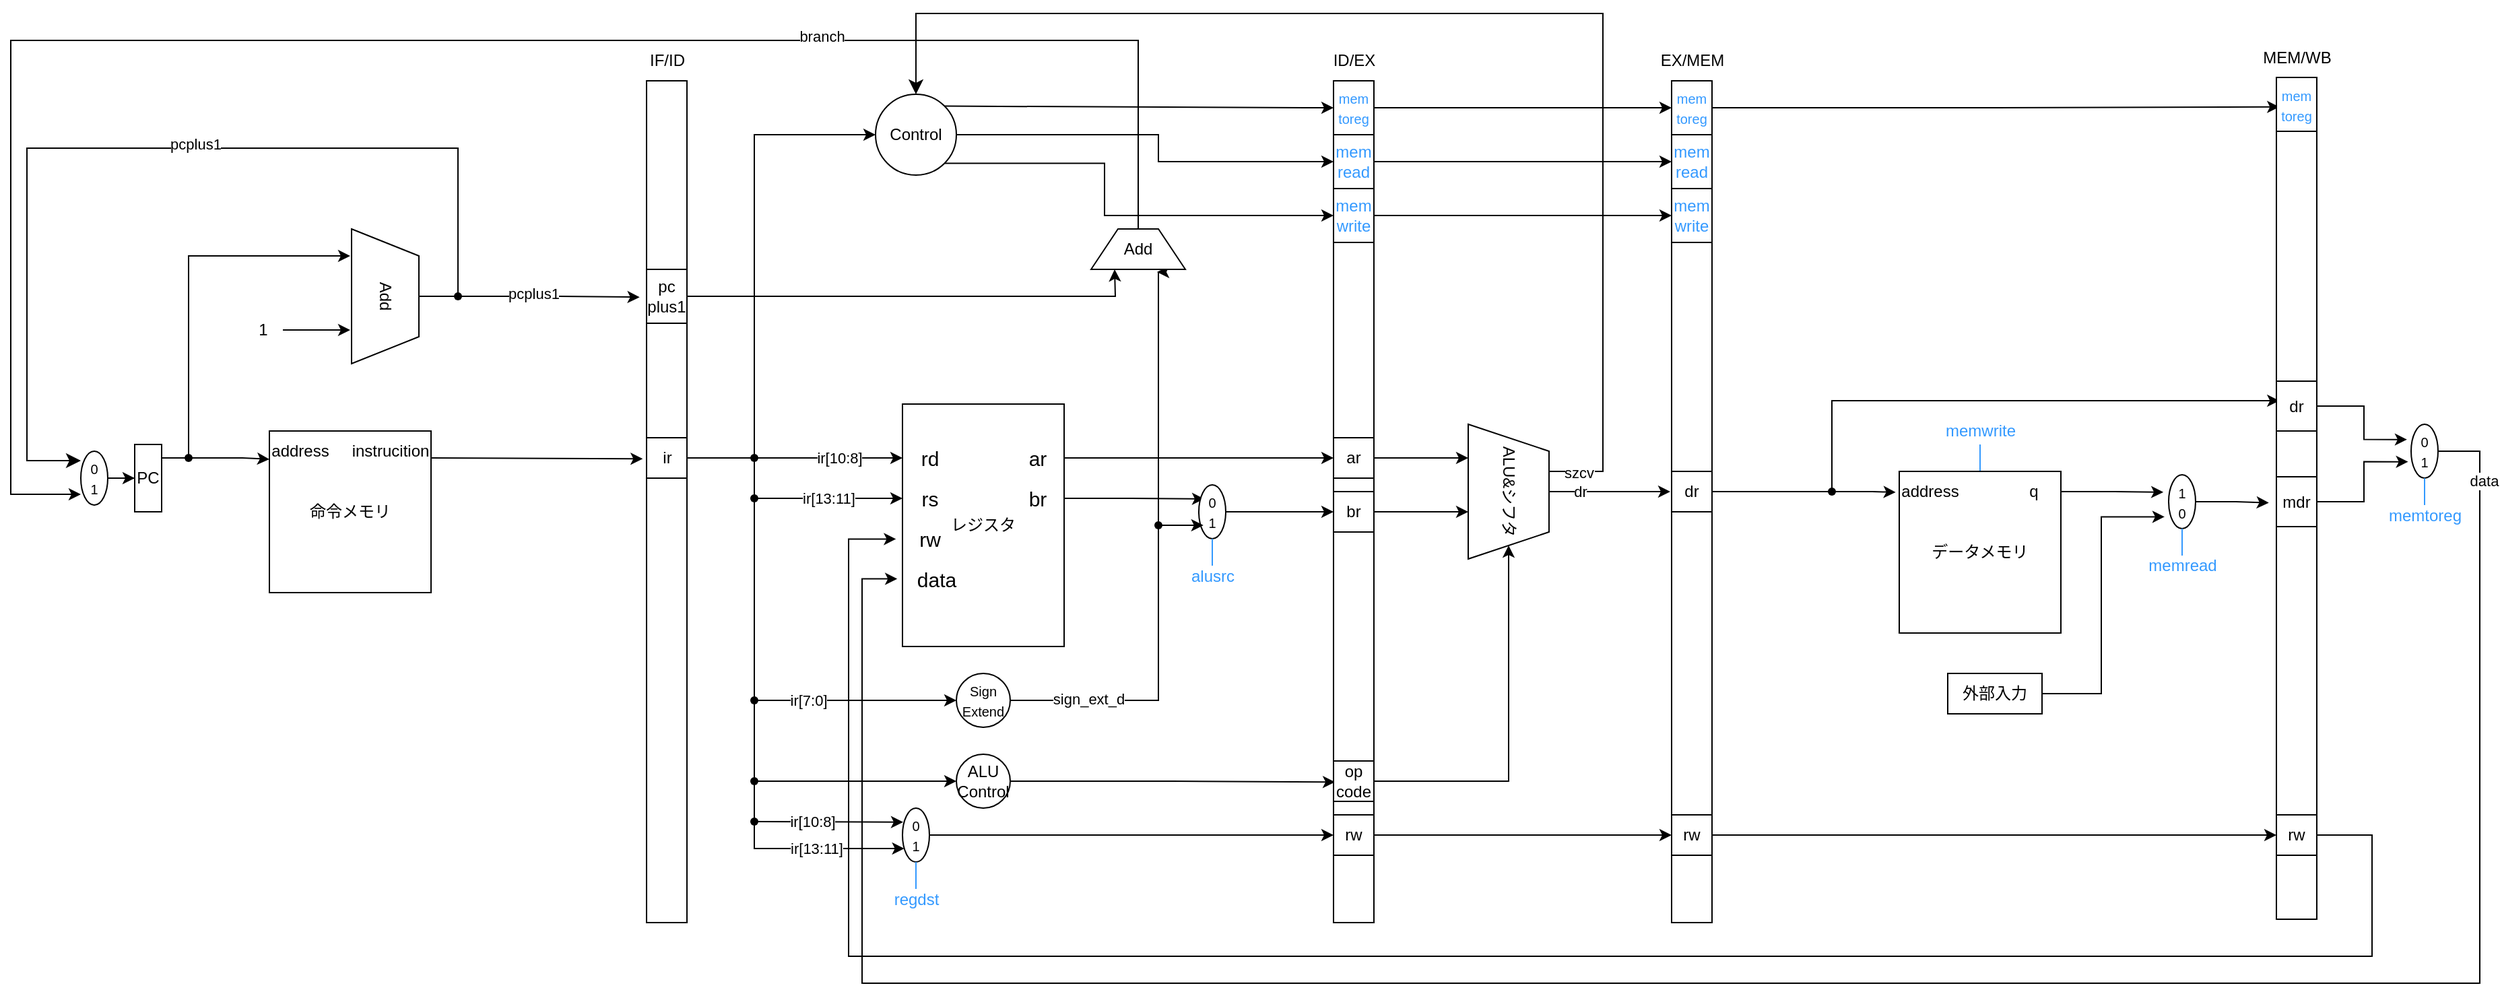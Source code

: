 <mxfile version="21.2.9" type="github">
  <diagram id="C5RBs43oDa-KdzZeNtuy" name="Page-1">
    <mxGraphModel dx="1590" dy="2101" grid="1" gridSize="10" guides="1" tooltips="1" connect="1" arrows="1" fold="1" page="1" pageScale="1" pageWidth="827" pageHeight="1169" math="0" shadow="0">
      <root>
        <mxCell id="WIyWlLk6GJQsqaUBKTNV-0" />
        <mxCell id="WIyWlLk6GJQsqaUBKTNV-1" parent="WIyWlLk6GJQsqaUBKTNV-0" />
        <mxCell id="vCDj5FPh0WnIYjuXSxBG-1" value="PC" style="rounded=0;whiteSpace=wrap;html=1;rotation=0;" vertex="1" parent="WIyWlLk6GJQsqaUBKTNV-1">
          <mxGeometry x="100" y="230" width="20" height="50" as="geometry" />
        </mxCell>
        <mxCell id="vCDj5FPh0WnIYjuXSxBG-2" value="命令メモリ" style="whiteSpace=wrap;html=1;aspect=fixed;" vertex="1" parent="WIyWlLk6GJQsqaUBKTNV-1">
          <mxGeometry x="200" y="220" width="120" height="120" as="geometry" />
        </mxCell>
        <mxCell id="vCDj5FPh0WnIYjuXSxBG-3" value="" style="endArrow=classic;html=1;rounded=0;entryX=0;entryY=0.175;entryDx=0;entryDy=0;entryPerimeter=0;" edge="1" parent="WIyWlLk6GJQsqaUBKTNV-1" source="vCDj5FPh0WnIYjuXSxBG-17" target="vCDj5FPh0WnIYjuXSxBG-2">
          <mxGeometry width="50" height="50" relative="1" as="geometry">
            <mxPoint x="120" y="240" as="sourcePoint" />
            <mxPoint x="170" y="190" as="targetPoint" />
            <Array as="points">
              <mxPoint x="150" y="240" />
              <mxPoint x="160" y="240" />
              <mxPoint x="180" y="240" />
            </Array>
          </mxGeometry>
        </mxCell>
        <mxCell id="vCDj5FPh0WnIYjuXSxBG-5" value="address" style="text;html=1;strokeColor=none;fillColor=none;align=center;verticalAlign=middle;whiteSpace=wrap;rounded=0;" vertex="1" parent="WIyWlLk6GJQsqaUBKTNV-1">
          <mxGeometry x="210" y="230" width="26" height="10" as="geometry" />
        </mxCell>
        <mxCell id="vCDj5FPh0WnIYjuXSxBG-7" value="instrucition" style="text;html=1;strokeColor=none;fillColor=none;align=center;verticalAlign=middle;whiteSpace=wrap;rounded=0;" vertex="1" parent="WIyWlLk6GJQsqaUBKTNV-1">
          <mxGeometry x="260" y="220" width="60" height="30" as="geometry" />
        </mxCell>
        <mxCell id="vCDj5FPh0WnIYjuXSxBG-8" value="" style="rounded=0;whiteSpace=wrap;html=1;" vertex="1" parent="WIyWlLk6GJQsqaUBKTNV-1">
          <mxGeometry x="480" y="-40" width="30" height="625" as="geometry" />
        </mxCell>
        <mxCell id="vCDj5FPh0WnIYjuXSxBG-9" value="" style="endArrow=classic;html=1;rounded=0;entryX=-0.095;entryY=0.449;entryDx=0;entryDy=0;entryPerimeter=0;" edge="1" parent="WIyWlLk6GJQsqaUBKTNV-1" target="vCDj5FPh0WnIYjuXSxBG-8">
          <mxGeometry width="50" height="50" relative="1" as="geometry">
            <mxPoint x="320" y="240" as="sourcePoint" />
            <mxPoint x="370" y="190" as="targetPoint" />
          </mxGeometry>
        </mxCell>
        <mxCell id="vCDj5FPh0WnIYjuXSxBG-32" style="edgeStyle=orthogonalEdgeStyle;rounded=0;orthogonalLoop=1;jettySize=auto;html=1;exitX=0.5;exitY=0;exitDx=0;exitDy=0;entryX=0.5;entryY=0.488;entryDx=0;entryDy=0;entryPerimeter=0;endArrow=none;endFill=0;" edge="1" parent="WIyWlLk6GJQsqaUBKTNV-1" source="vCDj5FPh0WnIYjuXSxBG-10" target="vCDj5FPh0WnIYjuXSxBG-31">
          <mxGeometry relative="1" as="geometry" />
        </mxCell>
        <mxCell id="vCDj5FPh0WnIYjuXSxBG-10" value="Add" style="shape=trapezoid;perimeter=trapezoidPerimeter;whiteSpace=wrap;html=1;fixedSize=1;rotation=90;" vertex="1" parent="WIyWlLk6GJQsqaUBKTNV-1">
          <mxGeometry x="236" y="95" width="100" height="50" as="geometry" />
        </mxCell>
        <mxCell id="vCDj5FPh0WnIYjuXSxBG-16" value="" style="endArrow=none;html=1;rounded=0;entryDx=0;entryDy=0;entryPerimeter=0;endFill=0;" edge="1" parent="WIyWlLk6GJQsqaUBKTNV-1" target="vCDj5FPh0WnIYjuXSxBG-17">
          <mxGeometry width="50" height="50" relative="1" as="geometry">
            <mxPoint x="120" y="240" as="sourcePoint" />
            <mxPoint x="200" y="241" as="targetPoint" />
            <Array as="points" />
          </mxGeometry>
        </mxCell>
        <mxCell id="vCDj5FPh0WnIYjuXSxBG-17" value="" style="shape=waypoint;sketch=0;fillStyle=solid;size=6;pointerEvents=1;points=[];fillColor=none;resizable=0;rotatable=0;perimeter=centerPerimeter;snapToPoint=1;" vertex="1" parent="WIyWlLk6GJQsqaUBKTNV-1">
          <mxGeometry x="130" y="230" width="20" height="20" as="geometry" />
        </mxCell>
        <mxCell id="vCDj5FPh0WnIYjuXSxBG-19" value="" style="endArrow=classic;html=1;rounded=0;" edge="1" parent="WIyWlLk6GJQsqaUBKTNV-1">
          <mxGeometry width="50" height="50" relative="1" as="geometry">
            <mxPoint x="140" y="240" as="sourcePoint" />
            <mxPoint x="260" y="90" as="targetPoint" />
            <Array as="points">
              <mxPoint x="140" y="90" />
            </Array>
          </mxGeometry>
        </mxCell>
        <mxCell id="vCDj5FPh0WnIYjuXSxBG-23" style="edgeStyle=orthogonalEdgeStyle;rounded=0;orthogonalLoop=1;jettySize=auto;html=1;" edge="1" parent="WIyWlLk6GJQsqaUBKTNV-1" source="vCDj5FPh0WnIYjuXSxBG-20">
          <mxGeometry relative="1" as="geometry">
            <mxPoint x="260" y="145" as="targetPoint" />
          </mxGeometry>
        </mxCell>
        <mxCell id="vCDj5FPh0WnIYjuXSxBG-20" value="1" style="text;html=1;align=center;verticalAlign=middle;resizable=0;points=[];autosize=1;strokeColor=none;fillColor=none;" vertex="1" parent="WIyWlLk6GJQsqaUBKTNV-1">
          <mxGeometry x="180" y="130" width="30" height="30" as="geometry" />
        </mxCell>
        <mxCell id="vCDj5FPh0WnIYjuXSxBG-24" value="IF/ID" style="text;html=1;align=center;verticalAlign=middle;resizable=0;points=[];autosize=1;strokeColor=none;fillColor=none;" vertex="1" parent="WIyWlLk6GJQsqaUBKTNV-1">
          <mxGeometry x="470" y="-70" width="50" height="30" as="geometry" />
        </mxCell>
        <mxCell id="vCDj5FPh0WnIYjuXSxBG-29" value="" style="edgeStyle=segmentEdgeStyle;endArrow=classic;html=1;curved=0;rounded=0;endSize=8;startSize=8;" edge="1" parent="WIyWlLk6GJQsqaUBKTNV-1" source="vCDj5FPh0WnIYjuXSxBG-31">
          <mxGeometry width="50" height="50" relative="1" as="geometry">
            <mxPoint x="310" y="120" as="sourcePoint" />
            <mxPoint x="60" y="242" as="targetPoint" />
            <Array as="points">
              <mxPoint x="340" y="10" />
              <mxPoint x="20" y="10" />
              <mxPoint x="20" y="242" />
            </Array>
          </mxGeometry>
        </mxCell>
        <mxCell id="vCDj5FPh0WnIYjuXSxBG-107" value="pcplus1" style="edgeLabel;html=1;align=center;verticalAlign=middle;resizable=0;points=[];" vertex="1" connectable="0" parent="vCDj5FPh0WnIYjuXSxBG-29">
          <mxGeometry x="-0.13" y="-3" relative="1" as="geometry">
            <mxPoint as="offset" />
          </mxGeometry>
        </mxCell>
        <mxCell id="vCDj5FPh0WnIYjuXSxBG-33" style="edgeStyle=orthogonalEdgeStyle;rounded=0;orthogonalLoop=1;jettySize=auto;html=1;entryX=-0.172;entryY=0.257;entryDx=0;entryDy=0;entryPerimeter=0;" edge="1" parent="WIyWlLk6GJQsqaUBKTNV-1" source="vCDj5FPh0WnIYjuXSxBG-31" target="vCDj5FPh0WnIYjuXSxBG-8">
          <mxGeometry relative="1" as="geometry" />
        </mxCell>
        <mxCell id="vCDj5FPh0WnIYjuXSxBG-171" value="pcplus1" style="edgeLabel;html=1;align=center;verticalAlign=middle;resizable=0;points=[];" vertex="1" connectable="0" parent="vCDj5FPh0WnIYjuXSxBG-33">
          <mxGeometry x="-0.173" y="2" relative="1" as="geometry">
            <mxPoint as="offset" />
          </mxGeometry>
        </mxCell>
        <mxCell id="vCDj5FPh0WnIYjuXSxBG-31" value="" style="shape=waypoint;sketch=0;fillStyle=solid;size=6;pointerEvents=1;points=[];fillColor=none;resizable=0;rotatable=0;perimeter=centerPerimeter;snapToPoint=1;" vertex="1" parent="WIyWlLk6GJQsqaUBKTNV-1">
          <mxGeometry x="330" y="110" width="20" height="20" as="geometry" />
        </mxCell>
        <mxCell id="vCDj5FPh0WnIYjuXSxBG-34" value="レジスタ" style="rounded=0;whiteSpace=wrap;html=1;" vertex="1" parent="WIyWlLk6GJQsqaUBKTNV-1">
          <mxGeometry x="670" y="200" width="120" height="180" as="geometry" />
        </mxCell>
        <mxCell id="vCDj5FPh0WnIYjuXSxBG-36" value="&lt;font style=&quot;font-size: 15px;&quot;&gt;rd&lt;/font&gt;" style="text;html=1;align=center;verticalAlign=middle;resizable=0;points=[];autosize=1;strokeColor=none;fillColor=none;" vertex="1" parent="WIyWlLk6GJQsqaUBKTNV-1">
          <mxGeometry x="670" y="225" width="40" height="30" as="geometry" />
        </mxCell>
        <mxCell id="vCDj5FPh0WnIYjuXSxBG-37" value="&lt;font style=&quot;font-size: 15px;&quot;&gt;rs&lt;/font&gt;" style="text;html=1;align=center;verticalAlign=middle;resizable=0;points=[];autosize=1;strokeColor=none;fillColor=none;" vertex="1" parent="WIyWlLk6GJQsqaUBKTNV-1">
          <mxGeometry x="670" y="255" width="40" height="30" as="geometry" />
        </mxCell>
        <mxCell id="vCDj5FPh0WnIYjuXSxBG-40" style="edgeStyle=orthogonalEdgeStyle;rounded=0;orthogonalLoop=1;jettySize=auto;html=1;entryX=1;entryY=0.448;entryDx=0;entryDy=0;entryPerimeter=0;endArrow=none;endFill=0;" edge="1" parent="WIyWlLk6GJQsqaUBKTNV-1" source="vCDj5FPh0WnIYjuXSxBG-38" target="vCDj5FPh0WnIYjuXSxBG-8">
          <mxGeometry relative="1" as="geometry" />
        </mxCell>
        <mxCell id="vCDj5FPh0WnIYjuXSxBG-42" style="edgeStyle=orthogonalEdgeStyle;rounded=0;orthogonalLoop=1;jettySize=auto;html=1;entryX=0;entryY=0.5;entryDx=0;entryDy=0;entryPerimeter=0;" edge="1" parent="WIyWlLk6GJQsqaUBKTNV-1" source="vCDj5FPh0WnIYjuXSxBG-38" target="vCDj5FPh0WnIYjuXSxBG-36">
          <mxGeometry relative="1" as="geometry" />
        </mxCell>
        <mxCell id="vCDj5FPh0WnIYjuXSxBG-61" value="ir[10:8]" style="edgeLabel;html=1;align=center;verticalAlign=middle;resizable=0;points=[];" vertex="1" connectable="0" parent="vCDj5FPh0WnIYjuXSxBG-42">
          <mxGeometry x="0.142" relative="1" as="geometry">
            <mxPoint as="offset" />
          </mxGeometry>
        </mxCell>
        <mxCell id="vCDj5FPh0WnIYjuXSxBG-47" style="edgeStyle=orthogonalEdgeStyle;rounded=0;orthogonalLoop=1;jettySize=auto;html=1;entryX=0.024;entryY=0.26;entryDx=0;entryDy=0;entryPerimeter=0;" edge="1" parent="WIyWlLk6GJQsqaUBKTNV-1" source="vCDj5FPh0WnIYjuXSxBG-49" target="vCDj5FPh0WnIYjuXSxBG-46">
          <mxGeometry relative="1" as="geometry">
            <mxPoint x="610" y="500" as="targetPoint" />
            <Array as="points">
              <mxPoint x="560" y="510" />
              <mxPoint x="610" y="510" />
            </Array>
          </mxGeometry>
        </mxCell>
        <mxCell id="vCDj5FPh0WnIYjuXSxBG-52" value="ir[10:8]" style="edgeLabel;html=1;align=center;verticalAlign=middle;resizable=0;points=[];" vertex="1" connectable="0" parent="vCDj5FPh0WnIYjuXSxBG-47">
          <mxGeometry x="-0.235" relative="1" as="geometry">
            <mxPoint as="offset" />
          </mxGeometry>
        </mxCell>
        <mxCell id="vCDj5FPh0WnIYjuXSxBG-98" style="edgeStyle=orthogonalEdgeStyle;rounded=0;orthogonalLoop=1;jettySize=auto;html=1;entryX=0;entryY=0.5;entryDx=0;entryDy=0;" edge="1" parent="WIyWlLk6GJQsqaUBKTNV-1" source="vCDj5FPh0WnIYjuXSxBG-38" target="vCDj5FPh0WnIYjuXSxBG-97">
          <mxGeometry relative="1" as="geometry">
            <mxPoint x="590" as="targetPoint" />
            <Array as="points">
              <mxPoint x="560" />
            </Array>
          </mxGeometry>
        </mxCell>
        <mxCell id="vCDj5FPh0WnIYjuXSxBG-38" value="" style="shape=waypoint;sketch=0;fillStyle=solid;size=6;pointerEvents=1;points=[];fillColor=none;resizable=0;rotatable=0;perimeter=centerPerimeter;snapToPoint=1;" vertex="1" parent="WIyWlLk6GJQsqaUBKTNV-1">
          <mxGeometry x="550" y="230" width="20" height="20" as="geometry" />
        </mxCell>
        <mxCell id="vCDj5FPh0WnIYjuXSxBG-41" value="&lt;font style=&quot;font-size: 15px;&quot;&gt;rw&lt;/font&gt;" style="text;html=1;align=center;verticalAlign=middle;resizable=0;points=[];autosize=1;strokeColor=none;fillColor=none;" vertex="1" parent="WIyWlLk6GJQsqaUBKTNV-1">
          <mxGeometry x="670" y="285" width="40" height="30" as="geometry" />
        </mxCell>
        <mxCell id="vCDj5FPh0WnIYjuXSxBG-43" value="&lt;font style=&quot;font-size: 15px;&quot;&gt;data&lt;/font&gt;" style="text;html=1;align=center;verticalAlign=middle;resizable=0;points=[];autosize=1;strokeColor=none;fillColor=none;" vertex="1" parent="WIyWlLk6GJQsqaUBKTNV-1">
          <mxGeometry x="670" y="315" width="50" height="30" as="geometry" />
        </mxCell>
        <mxCell id="vCDj5FPh0WnIYjuXSxBG-77" style="edgeStyle=orthogonalEdgeStyle;rounded=0;orthogonalLoop=1;jettySize=auto;html=1;" edge="1" parent="WIyWlLk6GJQsqaUBKTNV-1" source="vCDj5FPh0WnIYjuXSxBG-80">
          <mxGeometry relative="1" as="geometry">
            <mxPoint x="859" y="102" as="targetPoint" />
            <Array as="points">
              <mxPoint x="860" y="102" />
            </Array>
          </mxGeometry>
        </mxCell>
        <mxCell id="vCDj5FPh0WnIYjuXSxBG-44" value="&lt;font style=&quot;font-size: 10px;&quot;&gt;Sign&lt;br&gt;Extend&lt;/font&gt;" style="ellipse;whiteSpace=wrap;html=1;aspect=fixed;" vertex="1" parent="WIyWlLk6GJQsqaUBKTNV-1">
          <mxGeometry x="710" y="400" width="40" height="40" as="geometry" />
        </mxCell>
        <mxCell id="vCDj5FPh0WnIYjuXSxBG-86" style="edgeStyle=orthogonalEdgeStyle;rounded=0;orthogonalLoop=1;jettySize=auto;html=1;entryX=0.035;entryY=0.833;entryDx=0;entryDy=0;entryPerimeter=0;" edge="1" parent="WIyWlLk6GJQsqaUBKTNV-1" source="vCDj5FPh0WnIYjuXSxBG-45" target="vCDj5FPh0WnIYjuXSxBG-62">
          <mxGeometry relative="1" as="geometry" />
        </mxCell>
        <mxCell id="vCDj5FPh0WnIYjuXSxBG-45" value="ALU&lt;br&gt;Control" style="ellipse;whiteSpace=wrap;html=1;aspect=fixed;" vertex="1" parent="WIyWlLk6GJQsqaUBKTNV-1">
          <mxGeometry x="710" y="460" width="40" height="40" as="geometry" />
        </mxCell>
        <mxCell id="vCDj5FPh0WnIYjuXSxBG-109" style="edgeStyle=orthogonalEdgeStyle;rounded=0;orthogonalLoop=1;jettySize=auto;html=1;entryX=0;entryY=0.896;entryDx=0;entryDy=0;entryPerimeter=0;" edge="1" parent="WIyWlLk6GJQsqaUBKTNV-1" source="vCDj5FPh0WnIYjuXSxBG-46" target="vCDj5FPh0WnIYjuXSxBG-62">
          <mxGeometry relative="1" as="geometry" />
        </mxCell>
        <mxCell id="vCDj5FPh0WnIYjuXSxBG-46" value="&lt;font size=&quot;1&quot;&gt;0&lt;br&gt;1&lt;br&gt;&lt;/font&gt;" style="ellipse;whiteSpace=wrap;html=1;" vertex="1" parent="WIyWlLk6GJQsqaUBKTNV-1">
          <mxGeometry x="670" y="500" width="20" height="40" as="geometry" />
        </mxCell>
        <mxCell id="vCDj5FPh0WnIYjuXSxBG-48" value="" style="edgeStyle=orthogonalEdgeStyle;rounded=0;orthogonalLoop=1;jettySize=auto;html=1;entryDx=0;entryDy=0;entryPerimeter=0;endArrow=none;endFill=0;" edge="1" parent="WIyWlLk6GJQsqaUBKTNV-1" source="vCDj5FPh0WnIYjuXSxBG-38" target="vCDj5FPh0WnIYjuXSxBG-49">
          <mxGeometry relative="1" as="geometry">
            <mxPoint x="670" y="510" as="targetPoint" />
            <mxPoint x="560" y="240" as="sourcePoint" />
            <Array as="points" />
          </mxGeometry>
        </mxCell>
        <mxCell id="vCDj5FPh0WnIYjuXSxBG-50" value="ir[13:11]" style="edgeStyle=orthogonalEdgeStyle;rounded=0;orthogonalLoop=1;jettySize=auto;html=1;" edge="1" parent="WIyWlLk6GJQsqaUBKTNV-1" source="vCDj5FPh0WnIYjuXSxBG-49" target="vCDj5FPh0WnIYjuXSxBG-46">
          <mxGeometry relative="1" as="geometry">
            <mxPoint x="640" y="530" as="targetPoint" />
            <Array as="points">
              <mxPoint x="560" y="530" />
            </Array>
          </mxGeometry>
        </mxCell>
        <mxCell id="vCDj5FPh0WnIYjuXSxBG-49" value="" style="shape=waypoint;sketch=0;fillStyle=solid;size=6;pointerEvents=1;points=[];fillColor=none;resizable=0;rotatable=0;perimeter=centerPerimeter;snapToPoint=1;" vertex="1" parent="WIyWlLk6GJQsqaUBKTNV-1">
          <mxGeometry x="550" y="500" width="20" height="20" as="geometry" />
        </mxCell>
        <mxCell id="vCDj5FPh0WnIYjuXSxBG-55" style="edgeStyle=orthogonalEdgeStyle;rounded=0;orthogonalLoop=1;jettySize=auto;html=1;entryX=0;entryY=0.5;entryDx=0;entryDy=0;" edge="1" parent="WIyWlLk6GJQsqaUBKTNV-1" source="vCDj5FPh0WnIYjuXSxBG-54" target="vCDj5FPh0WnIYjuXSxBG-45">
          <mxGeometry relative="1" as="geometry" />
        </mxCell>
        <mxCell id="vCDj5FPh0WnIYjuXSxBG-54" value="" style="shape=waypoint;sketch=0;fillStyle=solid;size=6;pointerEvents=1;points=[];fillColor=none;resizable=0;rotatable=0;perimeter=centerPerimeter;snapToPoint=1;" vertex="1" parent="WIyWlLk6GJQsqaUBKTNV-1">
          <mxGeometry x="550" y="470" width="20" height="20" as="geometry" />
        </mxCell>
        <mxCell id="vCDj5FPh0WnIYjuXSxBG-57" style="edgeStyle=orthogonalEdgeStyle;rounded=0;orthogonalLoop=1;jettySize=auto;html=1;entryX=0;entryY=0.5;entryDx=0;entryDy=0;" edge="1" parent="WIyWlLk6GJQsqaUBKTNV-1" source="vCDj5FPh0WnIYjuXSxBG-56" target="vCDj5FPh0WnIYjuXSxBG-44">
          <mxGeometry relative="1" as="geometry" />
        </mxCell>
        <mxCell id="vCDj5FPh0WnIYjuXSxBG-58" value="ir[7:0]" style="edgeLabel;html=1;align=center;verticalAlign=middle;resizable=0;points=[];" vertex="1" connectable="0" parent="vCDj5FPh0WnIYjuXSxBG-57">
          <mxGeometry x="0.081" relative="1" as="geometry">
            <mxPoint x="-41" as="offset" />
          </mxGeometry>
        </mxCell>
        <mxCell id="vCDj5FPh0WnIYjuXSxBG-56" value="" style="shape=waypoint;sketch=0;fillStyle=solid;size=6;pointerEvents=1;points=[];fillColor=none;resizable=0;rotatable=0;perimeter=centerPerimeter;snapToPoint=1;" vertex="1" parent="WIyWlLk6GJQsqaUBKTNV-1">
          <mxGeometry x="550" y="410" width="20" height="20" as="geometry" />
        </mxCell>
        <mxCell id="vCDj5FPh0WnIYjuXSxBG-60" value="ir[13:11]" style="edgeStyle=orthogonalEdgeStyle;rounded=0;orthogonalLoop=1;jettySize=auto;html=1;entryX=0;entryY=0.5;entryDx=0;entryDy=0;entryPerimeter=0;" edge="1" parent="WIyWlLk6GJQsqaUBKTNV-1" source="vCDj5FPh0WnIYjuXSxBG-59" target="vCDj5FPh0WnIYjuXSxBG-37">
          <mxGeometry relative="1" as="geometry" />
        </mxCell>
        <mxCell id="vCDj5FPh0WnIYjuXSxBG-59" value="" style="shape=waypoint;sketch=0;fillStyle=solid;size=6;pointerEvents=1;points=[];fillColor=none;resizable=0;rotatable=0;perimeter=centerPerimeter;snapToPoint=1;" vertex="1" parent="WIyWlLk6GJQsqaUBKTNV-1">
          <mxGeometry x="550" y="260" width="20" height="20" as="geometry" />
        </mxCell>
        <mxCell id="vCDj5FPh0WnIYjuXSxBG-62" value="" style="rounded=0;whiteSpace=wrap;html=1;" vertex="1" parent="WIyWlLk6GJQsqaUBKTNV-1">
          <mxGeometry x="990" y="-40" width="30" height="625" as="geometry" />
        </mxCell>
        <mxCell id="vCDj5FPh0WnIYjuXSxBG-65" style="edgeStyle=orthogonalEdgeStyle;rounded=0;orthogonalLoop=1;jettySize=auto;html=1;entryX=0;entryY=0.448;entryDx=0;entryDy=0;entryPerimeter=0;" edge="1" parent="WIyWlLk6GJQsqaUBKTNV-1" source="vCDj5FPh0WnIYjuXSxBG-63" target="vCDj5FPh0WnIYjuXSxBG-62">
          <mxGeometry relative="1" as="geometry" />
        </mxCell>
        <mxCell id="vCDj5FPh0WnIYjuXSxBG-63" value="&lt;font style=&quot;font-size: 15px;&quot;&gt;ar&lt;/font&gt;" style="text;html=1;align=center;verticalAlign=middle;resizable=0;points=[];autosize=1;strokeColor=none;fillColor=none;" vertex="1" parent="WIyWlLk6GJQsqaUBKTNV-1">
          <mxGeometry x="750" y="225" width="40" height="30" as="geometry" />
        </mxCell>
        <mxCell id="vCDj5FPh0WnIYjuXSxBG-67" style="edgeStyle=orthogonalEdgeStyle;rounded=0;orthogonalLoop=1;jettySize=auto;html=1;entryX=0.2;entryY=0.26;entryDx=0;entryDy=0;entryPerimeter=0;" edge="1" parent="WIyWlLk6GJQsqaUBKTNV-1" source="vCDj5FPh0WnIYjuXSxBG-64" target="vCDj5FPh0WnIYjuXSxBG-66">
          <mxGeometry relative="1" as="geometry" />
        </mxCell>
        <mxCell id="vCDj5FPh0WnIYjuXSxBG-64" value="&lt;font style=&quot;font-size: 15px;&quot;&gt;br&lt;/font&gt;" style="text;html=1;align=center;verticalAlign=middle;resizable=0;points=[];autosize=1;strokeColor=none;fillColor=none;" vertex="1" parent="WIyWlLk6GJQsqaUBKTNV-1">
          <mxGeometry x="750" y="255" width="40" height="30" as="geometry" />
        </mxCell>
        <mxCell id="vCDj5FPh0WnIYjuXSxBG-89" style="edgeStyle=orthogonalEdgeStyle;rounded=0;orthogonalLoop=1;jettySize=auto;html=1;entryX=0;entryY=0.512;entryDx=0;entryDy=0;entryPerimeter=0;" edge="1" parent="WIyWlLk6GJQsqaUBKTNV-1" source="vCDj5FPh0WnIYjuXSxBG-66" target="vCDj5FPh0WnIYjuXSxBG-62">
          <mxGeometry relative="1" as="geometry" />
        </mxCell>
        <mxCell id="vCDj5FPh0WnIYjuXSxBG-66" value="&lt;font size=&quot;1&quot;&gt;0&lt;br&gt;1&lt;br&gt;&lt;/font&gt;" style="ellipse;whiteSpace=wrap;html=1;" vertex="1" parent="WIyWlLk6GJQsqaUBKTNV-1">
          <mxGeometry x="890" y="260" width="20" height="40" as="geometry" />
        </mxCell>
        <mxCell id="vCDj5FPh0WnIYjuXSxBG-103" style="edgeStyle=orthogonalEdgeStyle;rounded=0;orthogonalLoop=1;jettySize=auto;html=1;exitX=0.5;exitY=0;exitDx=0;exitDy=0;" edge="1" parent="WIyWlLk6GJQsqaUBKTNV-1" source="vCDj5FPh0WnIYjuXSxBG-69">
          <mxGeometry relative="1" as="geometry">
            <mxPoint x="60" y="267" as="targetPoint" />
            <Array as="points">
              <mxPoint x="845" y="-70" />
              <mxPoint x="8" y="-70" />
              <mxPoint x="8" y="267" />
            </Array>
          </mxGeometry>
        </mxCell>
        <mxCell id="vCDj5FPh0WnIYjuXSxBG-108" value="branch" style="edgeLabel;html=1;align=center;verticalAlign=middle;resizable=0;points=[];" vertex="1" connectable="0" parent="vCDj5FPh0WnIYjuXSxBG-103">
          <mxGeometry x="-0.556" y="-3" relative="1" as="geometry">
            <mxPoint x="-72" as="offset" />
          </mxGeometry>
        </mxCell>
        <mxCell id="vCDj5FPh0WnIYjuXSxBG-69" value="Add" style="shape=trapezoid;perimeter=trapezoidPerimeter;whiteSpace=wrap;html=1;fixedSize=1;" vertex="1" parent="WIyWlLk6GJQsqaUBKTNV-1">
          <mxGeometry x="810" y="70" width="70" height="30" as="geometry" />
        </mxCell>
        <mxCell id="vCDj5FPh0WnIYjuXSxBG-79" value="" style="edgeStyle=orthogonalEdgeStyle;rounded=0;orthogonalLoop=1;jettySize=auto;html=1;entryDx=0;entryDy=0;entryPerimeter=0;endArrow=none;endFill=0;" edge="1" parent="WIyWlLk6GJQsqaUBKTNV-1" source="vCDj5FPh0WnIYjuXSxBG-44" target="vCDj5FPh0WnIYjuXSxBG-80">
          <mxGeometry relative="1" as="geometry">
            <mxPoint x="750" y="420" as="sourcePoint" />
            <mxPoint x="859" y="102" as="targetPoint" />
          </mxGeometry>
        </mxCell>
        <mxCell id="vCDj5FPh0WnIYjuXSxBG-83" value="sign_ext_d" style="edgeLabel;html=1;align=center;verticalAlign=middle;resizable=0;points=[];" vertex="1" connectable="0" parent="vCDj5FPh0WnIYjuXSxBG-79">
          <mxGeometry x="-0.521" y="1" relative="1" as="geometry">
            <mxPoint as="offset" />
          </mxGeometry>
        </mxCell>
        <mxCell id="vCDj5FPh0WnIYjuXSxBG-81" style="edgeStyle=orthogonalEdgeStyle;rounded=0;orthogonalLoop=1;jettySize=auto;html=1;entryX=0.171;entryY=0.731;entryDx=0;entryDy=0;entryPerimeter=0;" edge="1" parent="WIyWlLk6GJQsqaUBKTNV-1" source="vCDj5FPh0WnIYjuXSxBG-80" target="vCDj5FPh0WnIYjuXSxBG-66">
          <mxGeometry relative="1" as="geometry" />
        </mxCell>
        <mxCell id="vCDj5FPh0WnIYjuXSxBG-80" value="" style="shape=waypoint;sketch=0;fillStyle=solid;size=6;pointerEvents=1;points=[];fillColor=none;resizable=0;rotatable=0;perimeter=centerPerimeter;snapToPoint=1;" vertex="1" parent="WIyWlLk6GJQsqaUBKTNV-1">
          <mxGeometry x="850" y="280" width="20" height="20" as="geometry" />
        </mxCell>
        <mxCell id="vCDj5FPh0WnIYjuXSxBG-82" value="" style="endArrow=classic;html=1;rounded=0;entryX=0.25;entryY=1;entryDx=0;entryDy=0;" edge="1" parent="WIyWlLk6GJQsqaUBKTNV-1" target="vCDj5FPh0WnIYjuXSxBG-69">
          <mxGeometry width="50" height="50" relative="1" as="geometry">
            <mxPoint x="510" y="120" as="sourcePoint" />
            <mxPoint x="820" y="120" as="targetPoint" />
            <Array as="points">
              <mxPoint x="828" y="120" />
            </Array>
          </mxGeometry>
        </mxCell>
        <mxCell id="vCDj5FPh0WnIYjuXSxBG-85" value="ir" style="text;html=1;align=center;verticalAlign=middle;resizable=0;points=[];autosize=1;strokeColor=default;fillColor=none;" vertex="1" parent="WIyWlLk6GJQsqaUBKTNV-1">
          <mxGeometry x="480" y="225" width="30" height="30" as="geometry" />
        </mxCell>
        <mxCell id="vCDj5FPh0WnIYjuXSxBG-124" style="edgeStyle=orthogonalEdgeStyle;rounded=0;orthogonalLoop=1;jettySize=auto;html=1;entryX=0.25;entryY=1;entryDx=0;entryDy=0;" edge="1" parent="WIyWlLk6GJQsqaUBKTNV-1" source="vCDj5FPh0WnIYjuXSxBG-90" target="vCDj5FPh0WnIYjuXSxBG-120">
          <mxGeometry relative="1" as="geometry" />
        </mxCell>
        <mxCell id="vCDj5FPh0WnIYjuXSxBG-90" value="ar" style="text;strokeColor=default;align=center;fillColor=none;html=1;verticalAlign=middle;whiteSpace=wrap;rounded=0;" vertex="1" parent="WIyWlLk6GJQsqaUBKTNV-1">
          <mxGeometry x="990" y="225" width="30" height="30" as="geometry" />
        </mxCell>
        <mxCell id="vCDj5FPh0WnIYjuXSxBG-128" style="edgeStyle=orthogonalEdgeStyle;rounded=0;orthogonalLoop=1;jettySize=auto;html=1;entryX=1;entryY=0.5;entryDx=0;entryDy=0;" edge="1" parent="WIyWlLk6GJQsqaUBKTNV-1" source="vCDj5FPh0WnIYjuXSxBG-92" target="vCDj5FPh0WnIYjuXSxBG-120">
          <mxGeometry relative="1" as="geometry" />
        </mxCell>
        <mxCell id="vCDj5FPh0WnIYjuXSxBG-92" value="op&lt;br&gt;code" style="text;strokeColor=default;align=center;fillColor=none;html=1;verticalAlign=middle;whiteSpace=wrap;rounded=0;" vertex="1" parent="WIyWlLk6GJQsqaUBKTNV-1">
          <mxGeometry x="990" y="465" width="30" height="30" as="geometry" />
        </mxCell>
        <mxCell id="vCDj5FPh0WnIYjuXSxBG-125" style="edgeStyle=orthogonalEdgeStyle;rounded=0;orthogonalLoop=1;jettySize=auto;html=1;entryX=0.65;entryY=1;entryDx=0;entryDy=0;entryPerimeter=0;" edge="1" parent="WIyWlLk6GJQsqaUBKTNV-1" source="vCDj5FPh0WnIYjuXSxBG-93" target="vCDj5FPh0WnIYjuXSxBG-120">
          <mxGeometry relative="1" as="geometry" />
        </mxCell>
        <mxCell id="vCDj5FPh0WnIYjuXSxBG-93" value="br" style="text;strokeColor=default;align=center;fillColor=none;html=1;verticalAlign=middle;whiteSpace=wrap;rounded=0;" vertex="1" parent="WIyWlLk6GJQsqaUBKTNV-1">
          <mxGeometry x="990" y="265" width="30" height="30" as="geometry" />
        </mxCell>
        <mxCell id="vCDj5FPh0WnIYjuXSxBG-156" style="edgeStyle=orthogonalEdgeStyle;rounded=0;orthogonalLoop=1;jettySize=auto;html=1;entryX=0;entryY=0.5;entryDx=0;entryDy=0;" edge="1" parent="WIyWlLk6GJQsqaUBKTNV-1" source="vCDj5FPh0WnIYjuXSxBG-94" target="vCDj5FPh0WnIYjuXSxBG-116">
          <mxGeometry relative="1" as="geometry" />
        </mxCell>
        <mxCell id="vCDj5FPh0WnIYjuXSxBG-94" value="&lt;font style=&quot;font-size: 10px;&quot; color=&quot;#3399ff&quot;&gt;mem&lt;br&gt;toreg&lt;/font&gt;" style="text;strokeColor=default;align=center;fillColor=none;html=1;verticalAlign=middle;whiteSpace=wrap;rounded=0;" vertex="1" parent="WIyWlLk6GJQsqaUBKTNV-1">
          <mxGeometry x="990" y="-40" width="30" height="40" as="geometry" />
        </mxCell>
        <mxCell id="vCDj5FPh0WnIYjuXSxBG-155" style="edgeStyle=orthogonalEdgeStyle;rounded=0;orthogonalLoop=1;jettySize=auto;html=1;entryX=0;entryY=0.5;entryDx=0;entryDy=0;" edge="1" parent="WIyWlLk6GJQsqaUBKTNV-1" source="vCDj5FPh0WnIYjuXSxBG-95" target="vCDj5FPh0WnIYjuXSxBG-117">
          <mxGeometry relative="1" as="geometry" />
        </mxCell>
        <mxCell id="vCDj5FPh0WnIYjuXSxBG-95" value="&lt;font color=&quot;#3399ff&quot;&gt;mem&lt;br&gt;read&lt;br&gt;&lt;/font&gt;" style="text;strokeColor=default;align=center;fillColor=none;html=1;verticalAlign=middle;whiteSpace=wrap;rounded=0;" vertex="1" parent="WIyWlLk6GJQsqaUBKTNV-1">
          <mxGeometry x="990" width="30" height="40" as="geometry" />
        </mxCell>
        <mxCell id="vCDj5FPh0WnIYjuXSxBG-154" style="edgeStyle=orthogonalEdgeStyle;rounded=0;orthogonalLoop=1;jettySize=auto;html=1;entryX=0;entryY=0.5;entryDx=0;entryDy=0;" edge="1" parent="WIyWlLk6GJQsqaUBKTNV-1" source="vCDj5FPh0WnIYjuXSxBG-96" target="vCDj5FPh0WnIYjuXSxBG-118">
          <mxGeometry relative="1" as="geometry" />
        </mxCell>
        <mxCell id="vCDj5FPh0WnIYjuXSxBG-96" value="&lt;font color=&quot;#3399ff&quot;&gt;mem&lt;br&gt;write&lt;br&gt;&lt;/font&gt;" style="text;strokeColor=default;align=center;fillColor=none;html=1;verticalAlign=middle;whiteSpace=wrap;rounded=0;" vertex="1" parent="WIyWlLk6GJQsqaUBKTNV-1">
          <mxGeometry x="990" y="40" width="30" height="40" as="geometry" />
        </mxCell>
        <mxCell id="vCDj5FPh0WnIYjuXSxBG-101" style="edgeStyle=orthogonalEdgeStyle;rounded=0;orthogonalLoop=1;jettySize=auto;html=1;exitX=1;exitY=0.5;exitDx=0;exitDy=0;entryX=0;entryY=0.5;entryDx=0;entryDy=0;" edge="1" parent="WIyWlLk6GJQsqaUBKTNV-1" source="vCDj5FPh0WnIYjuXSxBG-97" target="vCDj5FPh0WnIYjuXSxBG-95">
          <mxGeometry relative="1" as="geometry">
            <Array as="points">
              <mxPoint x="860" />
              <mxPoint x="860" y="20" />
            </Array>
          </mxGeometry>
        </mxCell>
        <mxCell id="vCDj5FPh0WnIYjuXSxBG-102" style="edgeStyle=orthogonalEdgeStyle;rounded=0;orthogonalLoop=1;jettySize=auto;html=1;exitX=1;exitY=1;exitDx=0;exitDy=0;entryX=0;entryY=0.5;entryDx=0;entryDy=0;" edge="1" parent="WIyWlLk6GJQsqaUBKTNV-1" source="vCDj5FPh0WnIYjuXSxBG-97" target="vCDj5FPh0WnIYjuXSxBG-96">
          <mxGeometry relative="1" as="geometry">
            <Array as="points">
              <mxPoint x="820" y="21" />
              <mxPoint x="820" y="60" />
            </Array>
          </mxGeometry>
        </mxCell>
        <mxCell id="vCDj5FPh0WnIYjuXSxBG-97" value="Control" style="ellipse;whiteSpace=wrap;html=1;aspect=fixed;" vertex="1" parent="WIyWlLk6GJQsqaUBKTNV-1">
          <mxGeometry x="650" y="-30" width="60" height="60" as="geometry" />
        </mxCell>
        <mxCell id="vCDj5FPh0WnIYjuXSxBG-100" value="" style="endArrow=classic;html=1;rounded=0;entryX=0;entryY=0.5;entryDx=0;entryDy=0;exitX=1;exitY=0;exitDx=0;exitDy=0;" edge="1" parent="WIyWlLk6GJQsqaUBKTNV-1" source="vCDj5FPh0WnIYjuXSxBG-97" target="vCDj5FPh0WnIYjuXSxBG-94">
          <mxGeometry width="50" height="50" relative="1" as="geometry">
            <mxPoint x="870" y="30" as="sourcePoint" />
            <mxPoint x="920" y="-20" as="targetPoint" />
            <Array as="points">
              <mxPoint x="970" y="-20" />
            </Array>
          </mxGeometry>
        </mxCell>
        <mxCell id="vCDj5FPh0WnIYjuXSxBG-106" style="edgeStyle=orthogonalEdgeStyle;rounded=0;orthogonalLoop=1;jettySize=auto;html=1;entryX=0;entryY=0.5;entryDx=0;entryDy=0;" edge="1" parent="WIyWlLk6GJQsqaUBKTNV-1" source="vCDj5FPh0WnIYjuXSxBG-104" target="vCDj5FPh0WnIYjuXSxBG-1">
          <mxGeometry relative="1" as="geometry" />
        </mxCell>
        <mxCell id="vCDj5FPh0WnIYjuXSxBG-104" value="&lt;font size=&quot;1&quot;&gt;0&lt;br&gt;1&lt;br&gt;&lt;/font&gt;" style="ellipse;whiteSpace=wrap;html=1;" vertex="1" parent="WIyWlLk6GJQsqaUBKTNV-1">
          <mxGeometry x="60" y="235" width="20" height="40" as="geometry" />
        </mxCell>
        <mxCell id="vCDj5FPh0WnIYjuXSxBG-133" style="edgeStyle=orthogonalEdgeStyle;rounded=0;orthogonalLoop=1;jettySize=auto;html=1;entryX=0;entryY=0.5;entryDx=0;entryDy=0;" edge="1" parent="WIyWlLk6GJQsqaUBKTNV-1" source="vCDj5FPh0WnIYjuXSxBG-110" target="vCDj5FPh0WnIYjuXSxBG-119">
          <mxGeometry relative="1" as="geometry" />
        </mxCell>
        <mxCell id="vCDj5FPh0WnIYjuXSxBG-110" value="rw" style="text;strokeColor=default;align=center;fillColor=none;html=1;verticalAlign=middle;whiteSpace=wrap;rounded=0;" vertex="1" parent="WIyWlLk6GJQsqaUBKTNV-1">
          <mxGeometry x="990" y="505" width="30" height="30" as="geometry" />
        </mxCell>
        <mxCell id="vCDj5FPh0WnIYjuXSxBG-112" value="" style="rounded=0;whiteSpace=wrap;html=1;" vertex="1" parent="WIyWlLk6GJQsqaUBKTNV-1">
          <mxGeometry x="1241" y="-40" width="30" height="625" as="geometry" />
        </mxCell>
        <mxCell id="vCDj5FPh0WnIYjuXSxBG-138" style="edgeStyle=orthogonalEdgeStyle;rounded=0;orthogonalLoop=1;jettySize=auto;html=1;entryX=-0.022;entryY=0.129;entryDx=0;entryDy=0;entryPerimeter=0;" edge="1" parent="WIyWlLk6GJQsqaUBKTNV-1" source="vCDj5FPh0WnIYjuXSxBG-150" target="vCDj5FPh0WnIYjuXSxBG-135">
          <mxGeometry relative="1" as="geometry" />
        </mxCell>
        <mxCell id="vCDj5FPh0WnIYjuXSxBG-113" value="dr" style="text;strokeColor=default;align=center;fillColor=none;html=1;verticalAlign=middle;whiteSpace=wrap;rounded=0;" vertex="1" parent="WIyWlLk6GJQsqaUBKTNV-1">
          <mxGeometry x="1241" y="250" width="30" height="30" as="geometry" />
        </mxCell>
        <mxCell id="vCDj5FPh0WnIYjuXSxBG-157" style="edgeStyle=orthogonalEdgeStyle;rounded=0;orthogonalLoop=1;jettySize=auto;html=1;entryX=0.072;entryY=0.035;entryDx=0;entryDy=0;entryPerimeter=0;" edge="1" parent="WIyWlLk6GJQsqaUBKTNV-1" source="vCDj5FPh0WnIYjuXSxBG-116" target="vCDj5FPh0WnIYjuXSxBG-134">
          <mxGeometry relative="1" as="geometry" />
        </mxCell>
        <mxCell id="vCDj5FPh0WnIYjuXSxBG-116" value="&lt;font style=&quot;font-size: 10px;&quot; color=&quot;#3399ff&quot;&gt;mem&lt;br&gt;toreg&lt;/font&gt;" style="text;strokeColor=default;align=center;fillColor=none;html=1;verticalAlign=middle;whiteSpace=wrap;rounded=0;" vertex="1" parent="WIyWlLk6GJQsqaUBKTNV-1">
          <mxGeometry x="1241" y="-40" width="30" height="40" as="geometry" />
        </mxCell>
        <mxCell id="vCDj5FPh0WnIYjuXSxBG-117" value="&lt;font color=&quot;#3399ff&quot;&gt;mem&lt;br&gt;read&lt;br&gt;&lt;/font&gt;" style="text;strokeColor=default;align=center;fillColor=none;html=1;verticalAlign=middle;whiteSpace=wrap;rounded=0;" vertex="1" parent="WIyWlLk6GJQsqaUBKTNV-1">
          <mxGeometry x="1241" width="30" height="40" as="geometry" />
        </mxCell>
        <mxCell id="vCDj5FPh0WnIYjuXSxBG-118" value="&lt;font color=&quot;#3399ff&quot;&gt;mem&lt;br&gt;write&lt;br&gt;&lt;/font&gt;" style="text;strokeColor=default;align=center;fillColor=none;html=1;verticalAlign=middle;whiteSpace=wrap;rounded=0;" vertex="1" parent="WIyWlLk6GJQsqaUBKTNV-1">
          <mxGeometry x="1241" y="40" width="30" height="40" as="geometry" />
        </mxCell>
        <mxCell id="vCDj5FPh0WnIYjuXSxBG-160" style="edgeStyle=orthogonalEdgeStyle;rounded=0;orthogonalLoop=1;jettySize=auto;html=1;entryX=0;entryY=0.5;entryDx=0;entryDy=0;" edge="1" parent="WIyWlLk6GJQsqaUBKTNV-1" source="vCDj5FPh0WnIYjuXSxBG-119" target="vCDj5FPh0WnIYjuXSxBG-159">
          <mxGeometry relative="1" as="geometry" />
        </mxCell>
        <mxCell id="vCDj5FPh0WnIYjuXSxBG-119" value="rw" style="text;strokeColor=default;align=center;fillColor=none;html=1;verticalAlign=middle;whiteSpace=wrap;rounded=0;" vertex="1" parent="WIyWlLk6GJQsqaUBKTNV-1">
          <mxGeometry x="1241" y="505" width="30" height="30" as="geometry" />
        </mxCell>
        <mxCell id="vCDj5FPh0WnIYjuXSxBG-127" style="edgeStyle=orthogonalEdgeStyle;rounded=0;orthogonalLoop=1;jettySize=auto;html=1;" edge="1" parent="WIyWlLk6GJQsqaUBKTNV-1" source="vCDj5FPh0WnIYjuXSxBG-120">
          <mxGeometry relative="1" as="geometry">
            <mxPoint x="1240" y="265.0" as="targetPoint" />
          </mxGeometry>
        </mxCell>
        <mxCell id="vCDj5FPh0WnIYjuXSxBG-132" value="dr" style="edgeLabel;html=1;align=center;verticalAlign=middle;resizable=0;points=[];" vertex="1" connectable="0" parent="vCDj5FPh0WnIYjuXSxBG-127">
          <mxGeometry x="-0.5" relative="1" as="geometry">
            <mxPoint as="offset" />
          </mxGeometry>
        </mxCell>
        <mxCell id="vCDj5FPh0WnIYjuXSxBG-120" value="ALU&amp;amp;シフタ" style="shape=trapezoid;perimeter=trapezoidPerimeter;whiteSpace=wrap;html=1;fixedSize=1;rotation=90;" vertex="1" parent="WIyWlLk6GJQsqaUBKTNV-1">
          <mxGeometry x="1070" y="235" width="100" height="60" as="geometry" />
        </mxCell>
        <mxCell id="vCDj5FPh0WnIYjuXSxBG-129" value="" style="edgeStyle=segmentEdgeStyle;endArrow=classic;html=1;curved=0;rounded=0;endSize=8;startSize=8;" edge="1" parent="WIyWlLk6GJQsqaUBKTNV-1" target="vCDj5FPh0WnIYjuXSxBG-97">
          <mxGeometry width="50" height="50" relative="1" as="geometry">
            <mxPoint x="1150" y="250" as="sourcePoint" />
            <mxPoint x="1170" y="-60" as="targetPoint" />
            <Array as="points">
              <mxPoint x="1190" y="250" />
              <mxPoint x="1190" y="-90" />
              <mxPoint x="680" y="-90" />
            </Array>
          </mxGeometry>
        </mxCell>
        <mxCell id="vCDj5FPh0WnIYjuXSxBG-131" value="szcv" style="edgeLabel;html=1;align=center;verticalAlign=middle;resizable=0;points=[];" vertex="1" connectable="0" parent="vCDj5FPh0WnIYjuXSxBG-129">
          <mxGeometry x="-0.955" y="-1" relative="1" as="geometry">
            <mxPoint as="offset" />
          </mxGeometry>
        </mxCell>
        <mxCell id="vCDj5FPh0WnIYjuXSxBG-134" value="" style="rounded=0;whiteSpace=wrap;html=1;" vertex="1" parent="WIyWlLk6GJQsqaUBKTNV-1">
          <mxGeometry x="1690" y="-42.5" width="30" height="625" as="geometry" />
        </mxCell>
        <mxCell id="vCDj5FPh0WnIYjuXSxBG-140" style="edgeStyle=orthogonalEdgeStyle;rounded=0;orthogonalLoop=1;jettySize=auto;html=1;strokeColor=#3399FF;endArrow=none;endFill=0;" edge="1" parent="WIyWlLk6GJQsqaUBKTNV-1" source="vCDj5FPh0WnIYjuXSxBG-135">
          <mxGeometry relative="1" as="geometry">
            <mxPoint x="1470" y="230" as="targetPoint" />
          </mxGeometry>
        </mxCell>
        <mxCell id="vCDj5FPh0WnIYjuXSxBG-135" value="データメモリ" style="whiteSpace=wrap;html=1;aspect=fixed;" vertex="1" parent="WIyWlLk6GJQsqaUBKTNV-1">
          <mxGeometry x="1410" y="250" width="120" height="120" as="geometry" />
        </mxCell>
        <mxCell id="vCDj5FPh0WnIYjuXSxBG-136" value="address" style="text;html=1;strokeColor=none;fillColor=none;align=center;verticalAlign=middle;whiteSpace=wrap;rounded=0;" vertex="1" parent="WIyWlLk6GJQsqaUBKTNV-1">
          <mxGeometry x="1420" y="260" width="26" height="10" as="geometry" />
        </mxCell>
        <mxCell id="vCDj5FPh0WnIYjuXSxBG-144" style="edgeStyle=orthogonalEdgeStyle;rounded=0;orthogonalLoop=1;jettySize=auto;html=1;entryX=-0.196;entryY=0.323;entryDx=0;entryDy=0;entryPerimeter=0;" edge="1" parent="WIyWlLk6GJQsqaUBKTNV-1" source="vCDj5FPh0WnIYjuXSxBG-139" target="vCDj5FPh0WnIYjuXSxBG-143">
          <mxGeometry relative="1" as="geometry" />
        </mxCell>
        <mxCell id="vCDj5FPh0WnIYjuXSxBG-139" value="q" style="text;html=1;strokeColor=none;fillColor=none;align=center;verticalAlign=middle;whiteSpace=wrap;rounded=0;" vertex="1" parent="WIyWlLk6GJQsqaUBKTNV-1">
          <mxGeometry x="1490" y="250" width="40" height="30" as="geometry" />
        </mxCell>
        <mxCell id="vCDj5FPh0WnIYjuXSxBG-141" value="&lt;font color=&quot;#3399ff&quot;&gt;memwrite&lt;/font&gt;" style="text;html=1;align=center;verticalAlign=middle;resizable=0;points=[];autosize=1;strokeColor=none;fillColor=none;" vertex="1" parent="WIyWlLk6GJQsqaUBKTNV-1">
          <mxGeometry x="1430" y="205" width="80" height="30" as="geometry" />
        </mxCell>
        <mxCell id="vCDj5FPh0WnIYjuXSxBG-145" style="edgeStyle=orthogonalEdgeStyle;rounded=0;orthogonalLoop=1;jettySize=auto;html=1;entryX=-0.152;entryY=0.78;entryDx=0;entryDy=0;entryPerimeter=0;" edge="1" parent="WIyWlLk6GJQsqaUBKTNV-1" source="vCDj5FPh0WnIYjuXSxBG-142" target="vCDj5FPh0WnIYjuXSxBG-143">
          <mxGeometry relative="1" as="geometry">
            <mxPoint x="1580" y="280.0" as="targetPoint" />
            <Array as="points">
              <mxPoint x="1560" y="415" />
              <mxPoint x="1560" y="284" />
            </Array>
          </mxGeometry>
        </mxCell>
        <mxCell id="vCDj5FPh0WnIYjuXSxBG-142" value="外部入力" style="rounded=0;whiteSpace=wrap;html=1;" vertex="1" parent="WIyWlLk6GJQsqaUBKTNV-1">
          <mxGeometry x="1446" y="400" width="70" height="30" as="geometry" />
        </mxCell>
        <mxCell id="vCDj5FPh0WnIYjuXSxBG-147" style="edgeStyle=orthogonalEdgeStyle;rounded=0;orthogonalLoop=1;jettySize=auto;html=1;entryX=-0.188;entryY=0.521;entryDx=0;entryDy=0;entryPerimeter=0;" edge="1" parent="WIyWlLk6GJQsqaUBKTNV-1" source="vCDj5FPh0WnIYjuXSxBG-143" target="vCDj5FPh0WnIYjuXSxBG-146">
          <mxGeometry relative="1" as="geometry" />
        </mxCell>
        <mxCell id="vCDj5FPh0WnIYjuXSxBG-143" value="&lt;font size=&quot;1&quot;&gt;1&lt;br&gt;0&lt;br&gt;&lt;/font&gt;" style="ellipse;whiteSpace=wrap;html=1;" vertex="1" parent="WIyWlLk6GJQsqaUBKTNV-1">
          <mxGeometry x="1610" y="252.5" width="20" height="40" as="geometry" />
        </mxCell>
        <mxCell id="vCDj5FPh0WnIYjuXSxBG-164" style="edgeStyle=orthogonalEdgeStyle;rounded=0;orthogonalLoop=1;jettySize=auto;html=1;entryX=-0.109;entryY=0.696;entryDx=0;entryDy=0;entryPerimeter=0;" edge="1" parent="WIyWlLk6GJQsqaUBKTNV-1" source="vCDj5FPh0WnIYjuXSxBG-146" target="vCDj5FPh0WnIYjuXSxBG-162">
          <mxGeometry relative="1" as="geometry" />
        </mxCell>
        <mxCell id="vCDj5FPh0WnIYjuXSxBG-146" value="mdr" style="rounded=0;whiteSpace=wrap;html=1;" vertex="1" parent="WIyWlLk6GJQsqaUBKTNV-1">
          <mxGeometry x="1690" y="254" width="30" height="37" as="geometry" />
        </mxCell>
        <mxCell id="vCDj5FPh0WnIYjuXSxBG-149" value="" style="edgeStyle=orthogonalEdgeStyle;rounded=0;orthogonalLoop=1;jettySize=auto;html=1;entryDx=0;entryDy=0;entryPerimeter=0;endArrow=none;endFill=0;" edge="1" parent="WIyWlLk6GJQsqaUBKTNV-1" source="vCDj5FPh0WnIYjuXSxBG-113" target="vCDj5FPh0WnIYjuXSxBG-150">
          <mxGeometry relative="1" as="geometry">
            <mxPoint x="1271" y="265" as="sourcePoint" />
            <mxPoint x="1407" y="265" as="targetPoint" />
          </mxGeometry>
        </mxCell>
        <mxCell id="vCDj5FPh0WnIYjuXSxBG-151" style="edgeStyle=orthogonalEdgeStyle;rounded=0;orthogonalLoop=1;jettySize=auto;html=1;entryX=0.072;entryY=0.384;entryDx=0;entryDy=0;entryPerimeter=0;" edge="1" parent="WIyWlLk6GJQsqaUBKTNV-1" source="vCDj5FPh0WnIYjuXSxBG-150" target="vCDj5FPh0WnIYjuXSxBG-134">
          <mxGeometry relative="1" as="geometry">
            <Array as="points">
              <mxPoint x="1360" y="198" />
            </Array>
          </mxGeometry>
        </mxCell>
        <mxCell id="vCDj5FPh0WnIYjuXSxBG-150" value="" style="shape=waypoint;sketch=0;fillStyle=solid;size=6;pointerEvents=1;points=[];fillColor=none;resizable=0;rotatable=0;perimeter=centerPerimeter;snapToPoint=1;" vertex="1" parent="WIyWlLk6GJQsqaUBKTNV-1">
          <mxGeometry x="1350" y="255" width="20" height="20" as="geometry" />
        </mxCell>
        <mxCell id="vCDj5FPh0WnIYjuXSxBG-163" style="edgeStyle=orthogonalEdgeStyle;rounded=0;orthogonalLoop=1;jettySize=auto;html=1;entryX=-0.152;entryY=0.283;entryDx=0;entryDy=0;entryPerimeter=0;" edge="1" parent="WIyWlLk6GJQsqaUBKTNV-1" source="vCDj5FPh0WnIYjuXSxBG-153" target="vCDj5FPh0WnIYjuXSxBG-162">
          <mxGeometry relative="1" as="geometry" />
        </mxCell>
        <mxCell id="vCDj5FPh0WnIYjuXSxBG-153" value="dr" style="rounded=0;whiteSpace=wrap;html=1;" vertex="1" parent="WIyWlLk6GJQsqaUBKTNV-1">
          <mxGeometry x="1690" y="183" width="30" height="37" as="geometry" />
        </mxCell>
        <mxCell id="vCDj5FPh0WnIYjuXSxBG-158" value="&lt;font style=&quot;font-size: 10px;&quot; color=&quot;#3399ff&quot;&gt;mem&lt;br&gt;toreg&lt;/font&gt;" style="text;strokeColor=default;align=center;fillColor=none;html=1;verticalAlign=middle;whiteSpace=wrap;rounded=0;" vertex="1" parent="WIyWlLk6GJQsqaUBKTNV-1">
          <mxGeometry x="1690" y="-42.5" width="30" height="40" as="geometry" />
        </mxCell>
        <mxCell id="vCDj5FPh0WnIYjuXSxBG-161" style="edgeStyle=orthogonalEdgeStyle;rounded=0;orthogonalLoop=1;jettySize=auto;html=1;entryX=-0.12;entryY=0.507;entryDx=0;entryDy=0;entryPerimeter=0;" edge="1" parent="WIyWlLk6GJQsqaUBKTNV-1" source="vCDj5FPh0WnIYjuXSxBG-159" target="vCDj5FPh0WnIYjuXSxBG-41">
          <mxGeometry relative="1" as="geometry">
            <mxPoint x="640" y="300" as="targetPoint" />
            <Array as="points">
              <mxPoint x="1761" y="520" />
              <mxPoint x="1761" y="610" />
              <mxPoint x="630" y="610" />
              <mxPoint x="630" y="300" />
            </Array>
          </mxGeometry>
        </mxCell>
        <mxCell id="vCDj5FPh0WnIYjuXSxBG-159" value="rw" style="text;strokeColor=default;align=center;fillColor=none;html=1;verticalAlign=middle;whiteSpace=wrap;rounded=0;" vertex="1" parent="WIyWlLk6GJQsqaUBKTNV-1">
          <mxGeometry x="1690" y="505" width="30" height="30" as="geometry" />
        </mxCell>
        <mxCell id="vCDj5FPh0WnIYjuXSxBG-165" style="edgeStyle=orthogonalEdgeStyle;rounded=0;orthogonalLoop=1;jettySize=auto;html=1;entryX=-0.078;entryY=0.493;entryDx=0;entryDy=0;entryPerimeter=0;" edge="1" parent="WIyWlLk6GJQsqaUBKTNV-1" source="vCDj5FPh0WnIYjuXSxBG-162" target="vCDj5FPh0WnIYjuXSxBG-43">
          <mxGeometry relative="1" as="geometry">
            <mxPoint x="650" y="330" as="targetPoint" />
            <Array as="points">
              <mxPoint x="1841" y="235" />
              <mxPoint x="1841" y="630" />
              <mxPoint x="640" y="630" />
              <mxPoint x="640" y="330" />
            </Array>
          </mxGeometry>
        </mxCell>
        <mxCell id="vCDj5FPh0WnIYjuXSxBG-166" value="data" style="edgeLabel;html=1;align=center;verticalAlign=middle;resizable=0;points=[];" vertex="1" connectable="0" parent="vCDj5FPh0WnIYjuXSxBG-165">
          <mxGeometry x="-0.946" y="3" relative="1" as="geometry">
            <mxPoint as="offset" />
          </mxGeometry>
        </mxCell>
        <mxCell id="vCDj5FPh0WnIYjuXSxBG-162" value="&lt;font size=&quot;1&quot;&gt;0&lt;br&gt;1&lt;br&gt;&lt;/font&gt;" style="ellipse;whiteSpace=wrap;html=1;" vertex="1" parent="WIyWlLk6GJQsqaUBKTNV-1">
          <mxGeometry x="1790" y="215" width="20" height="40" as="geometry" />
        </mxCell>
        <mxCell id="vCDj5FPh0WnIYjuXSxBG-167" value="ID/EX" style="text;html=1;align=center;verticalAlign=middle;resizable=0;points=[];autosize=1;strokeColor=none;fillColor=none;" vertex="1" parent="WIyWlLk6GJQsqaUBKTNV-1">
          <mxGeometry x="980" y="-70" width="50" height="30" as="geometry" />
        </mxCell>
        <mxCell id="vCDj5FPh0WnIYjuXSxBG-168" value="EX/MEM" style="text;html=1;align=center;verticalAlign=middle;resizable=0;points=[];autosize=1;strokeColor=none;fillColor=none;" vertex="1" parent="WIyWlLk6GJQsqaUBKTNV-1">
          <mxGeometry x="1221" y="-70" width="70" height="30" as="geometry" />
        </mxCell>
        <mxCell id="vCDj5FPh0WnIYjuXSxBG-169" value="MEM/WB" style="text;html=1;align=center;verticalAlign=middle;resizable=0;points=[];autosize=1;strokeColor=none;fillColor=none;" vertex="1" parent="WIyWlLk6GJQsqaUBKTNV-1">
          <mxGeometry x="1670" y="-72.5" width="70" height="30" as="geometry" />
        </mxCell>
        <mxCell id="vCDj5FPh0WnIYjuXSxBG-170" value="pc&lt;br&gt;plus1" style="rounded=0;whiteSpace=wrap;html=1;" vertex="1" parent="WIyWlLk6GJQsqaUBKTNV-1">
          <mxGeometry x="480" y="100" width="30" height="40" as="geometry" />
        </mxCell>
        <mxCell id="vCDj5FPh0WnIYjuXSxBG-172" value="" style="endArrow=none;html=1;rounded=0;strokeColor=#3399FF;" edge="1" parent="WIyWlLk6GJQsqaUBKTNV-1" source="vCDj5FPh0WnIYjuXSxBG-173">
          <mxGeometry width="50" height="50" relative="1" as="geometry">
            <mxPoint x="680" y="560" as="sourcePoint" />
            <mxPoint x="680" y="540" as="targetPoint" />
          </mxGeometry>
        </mxCell>
        <mxCell id="vCDj5FPh0WnIYjuXSxBG-174" value="" style="endArrow=none;html=1;rounded=0;strokeColor=#3399FF;" edge="1" parent="WIyWlLk6GJQsqaUBKTNV-1" target="vCDj5FPh0WnIYjuXSxBG-173">
          <mxGeometry width="50" height="50" relative="1" as="geometry">
            <mxPoint x="680" y="560" as="sourcePoint" />
            <mxPoint x="680" y="540" as="targetPoint" />
          </mxGeometry>
        </mxCell>
        <mxCell id="vCDj5FPh0WnIYjuXSxBG-173" value="&lt;font color=&quot;#3399ff&quot;&gt;regdst&lt;/font&gt;" style="text;html=1;align=center;verticalAlign=middle;resizable=0;points=[];autosize=1;strokeColor=none;fillColor=none;" vertex="1" parent="WIyWlLk6GJQsqaUBKTNV-1">
          <mxGeometry x="650" y="552.5" width="60" height="30" as="geometry" />
        </mxCell>
        <mxCell id="vCDj5FPh0WnIYjuXSxBG-175" value="" style="endArrow=none;html=1;rounded=0;strokeColor=#3399FF;" edge="1" parent="WIyWlLk6GJQsqaUBKTNV-1" source="vCDj5FPh0WnIYjuXSxBG-177">
          <mxGeometry width="50" height="50" relative="1" as="geometry">
            <mxPoint x="900" y="320" as="sourcePoint" />
            <mxPoint x="900" y="300" as="targetPoint" />
          </mxGeometry>
        </mxCell>
        <mxCell id="vCDj5FPh0WnIYjuXSxBG-176" value="" style="endArrow=none;html=1;rounded=0;strokeColor=#3399FF;" edge="1" parent="WIyWlLk6GJQsqaUBKTNV-1" target="vCDj5FPh0WnIYjuXSxBG-177">
          <mxGeometry width="50" height="50" relative="1" as="geometry">
            <mxPoint x="900" y="320" as="sourcePoint" />
            <mxPoint x="900" y="300" as="targetPoint" />
          </mxGeometry>
        </mxCell>
        <mxCell id="vCDj5FPh0WnIYjuXSxBG-177" value="&lt;font color=&quot;#3399ff&quot;&gt;alusrc&lt;/font&gt;" style="text;html=1;align=center;verticalAlign=middle;resizable=0;points=[];autosize=1;strokeColor=none;fillColor=none;" vertex="1" parent="WIyWlLk6GJQsqaUBKTNV-1">
          <mxGeometry x="870" y="312.5" width="60" height="30" as="geometry" />
        </mxCell>
        <mxCell id="vCDj5FPh0WnIYjuXSxBG-179" value="" style="endArrow=none;html=1;rounded=0;strokeColor=#3399FF;" edge="1" parent="WIyWlLk6GJQsqaUBKTNV-1" source="vCDj5FPh0WnIYjuXSxBG-181">
          <mxGeometry width="50" height="50" relative="1" as="geometry">
            <mxPoint x="1620" y="312.5" as="sourcePoint" />
            <mxPoint x="1620" y="292.5" as="targetPoint" />
          </mxGeometry>
        </mxCell>
        <mxCell id="vCDj5FPh0WnIYjuXSxBG-180" value="" style="endArrow=none;html=1;rounded=0;strokeColor=#3399FF;" edge="1" parent="WIyWlLk6GJQsqaUBKTNV-1" target="vCDj5FPh0WnIYjuXSxBG-181">
          <mxGeometry width="50" height="50" relative="1" as="geometry">
            <mxPoint x="1620" y="312.5" as="sourcePoint" />
            <mxPoint x="1620" y="292.5" as="targetPoint" />
          </mxGeometry>
        </mxCell>
        <mxCell id="vCDj5FPh0WnIYjuXSxBG-181" value="&lt;font color=&quot;#3399ff&quot;&gt;memread&lt;/font&gt;" style="text;html=1;align=center;verticalAlign=middle;resizable=0;points=[];autosize=1;strokeColor=none;fillColor=none;" vertex="1" parent="WIyWlLk6GJQsqaUBKTNV-1">
          <mxGeometry x="1585" y="305" width="70" height="30" as="geometry" />
        </mxCell>
        <mxCell id="vCDj5FPh0WnIYjuXSxBG-182" value="" style="endArrow=none;html=1;rounded=0;strokeColor=#3399FF;" edge="1" parent="WIyWlLk6GJQsqaUBKTNV-1" source="vCDj5FPh0WnIYjuXSxBG-184">
          <mxGeometry width="50" height="50" relative="1" as="geometry">
            <mxPoint x="1800" y="275" as="sourcePoint" />
            <mxPoint x="1800" y="255" as="targetPoint" />
          </mxGeometry>
        </mxCell>
        <mxCell id="vCDj5FPh0WnIYjuXSxBG-183" value="" style="endArrow=none;html=1;rounded=0;strokeColor=#3399FF;" edge="1" parent="WIyWlLk6GJQsqaUBKTNV-1" target="vCDj5FPh0WnIYjuXSxBG-184">
          <mxGeometry width="50" height="50" relative="1" as="geometry">
            <mxPoint x="1800" y="275" as="sourcePoint" />
            <mxPoint x="1800" y="255" as="targetPoint" />
          </mxGeometry>
        </mxCell>
        <mxCell id="vCDj5FPh0WnIYjuXSxBG-184" value="&lt;font color=&quot;#3399ff&quot;&gt;memtoreg&lt;/font&gt;" style="text;html=1;align=center;verticalAlign=middle;resizable=0;points=[];autosize=1;strokeColor=none;fillColor=none;" vertex="1" parent="WIyWlLk6GJQsqaUBKTNV-1">
          <mxGeometry x="1760" y="267.5" width="80" height="30" as="geometry" />
        </mxCell>
      </root>
    </mxGraphModel>
  </diagram>
</mxfile>
